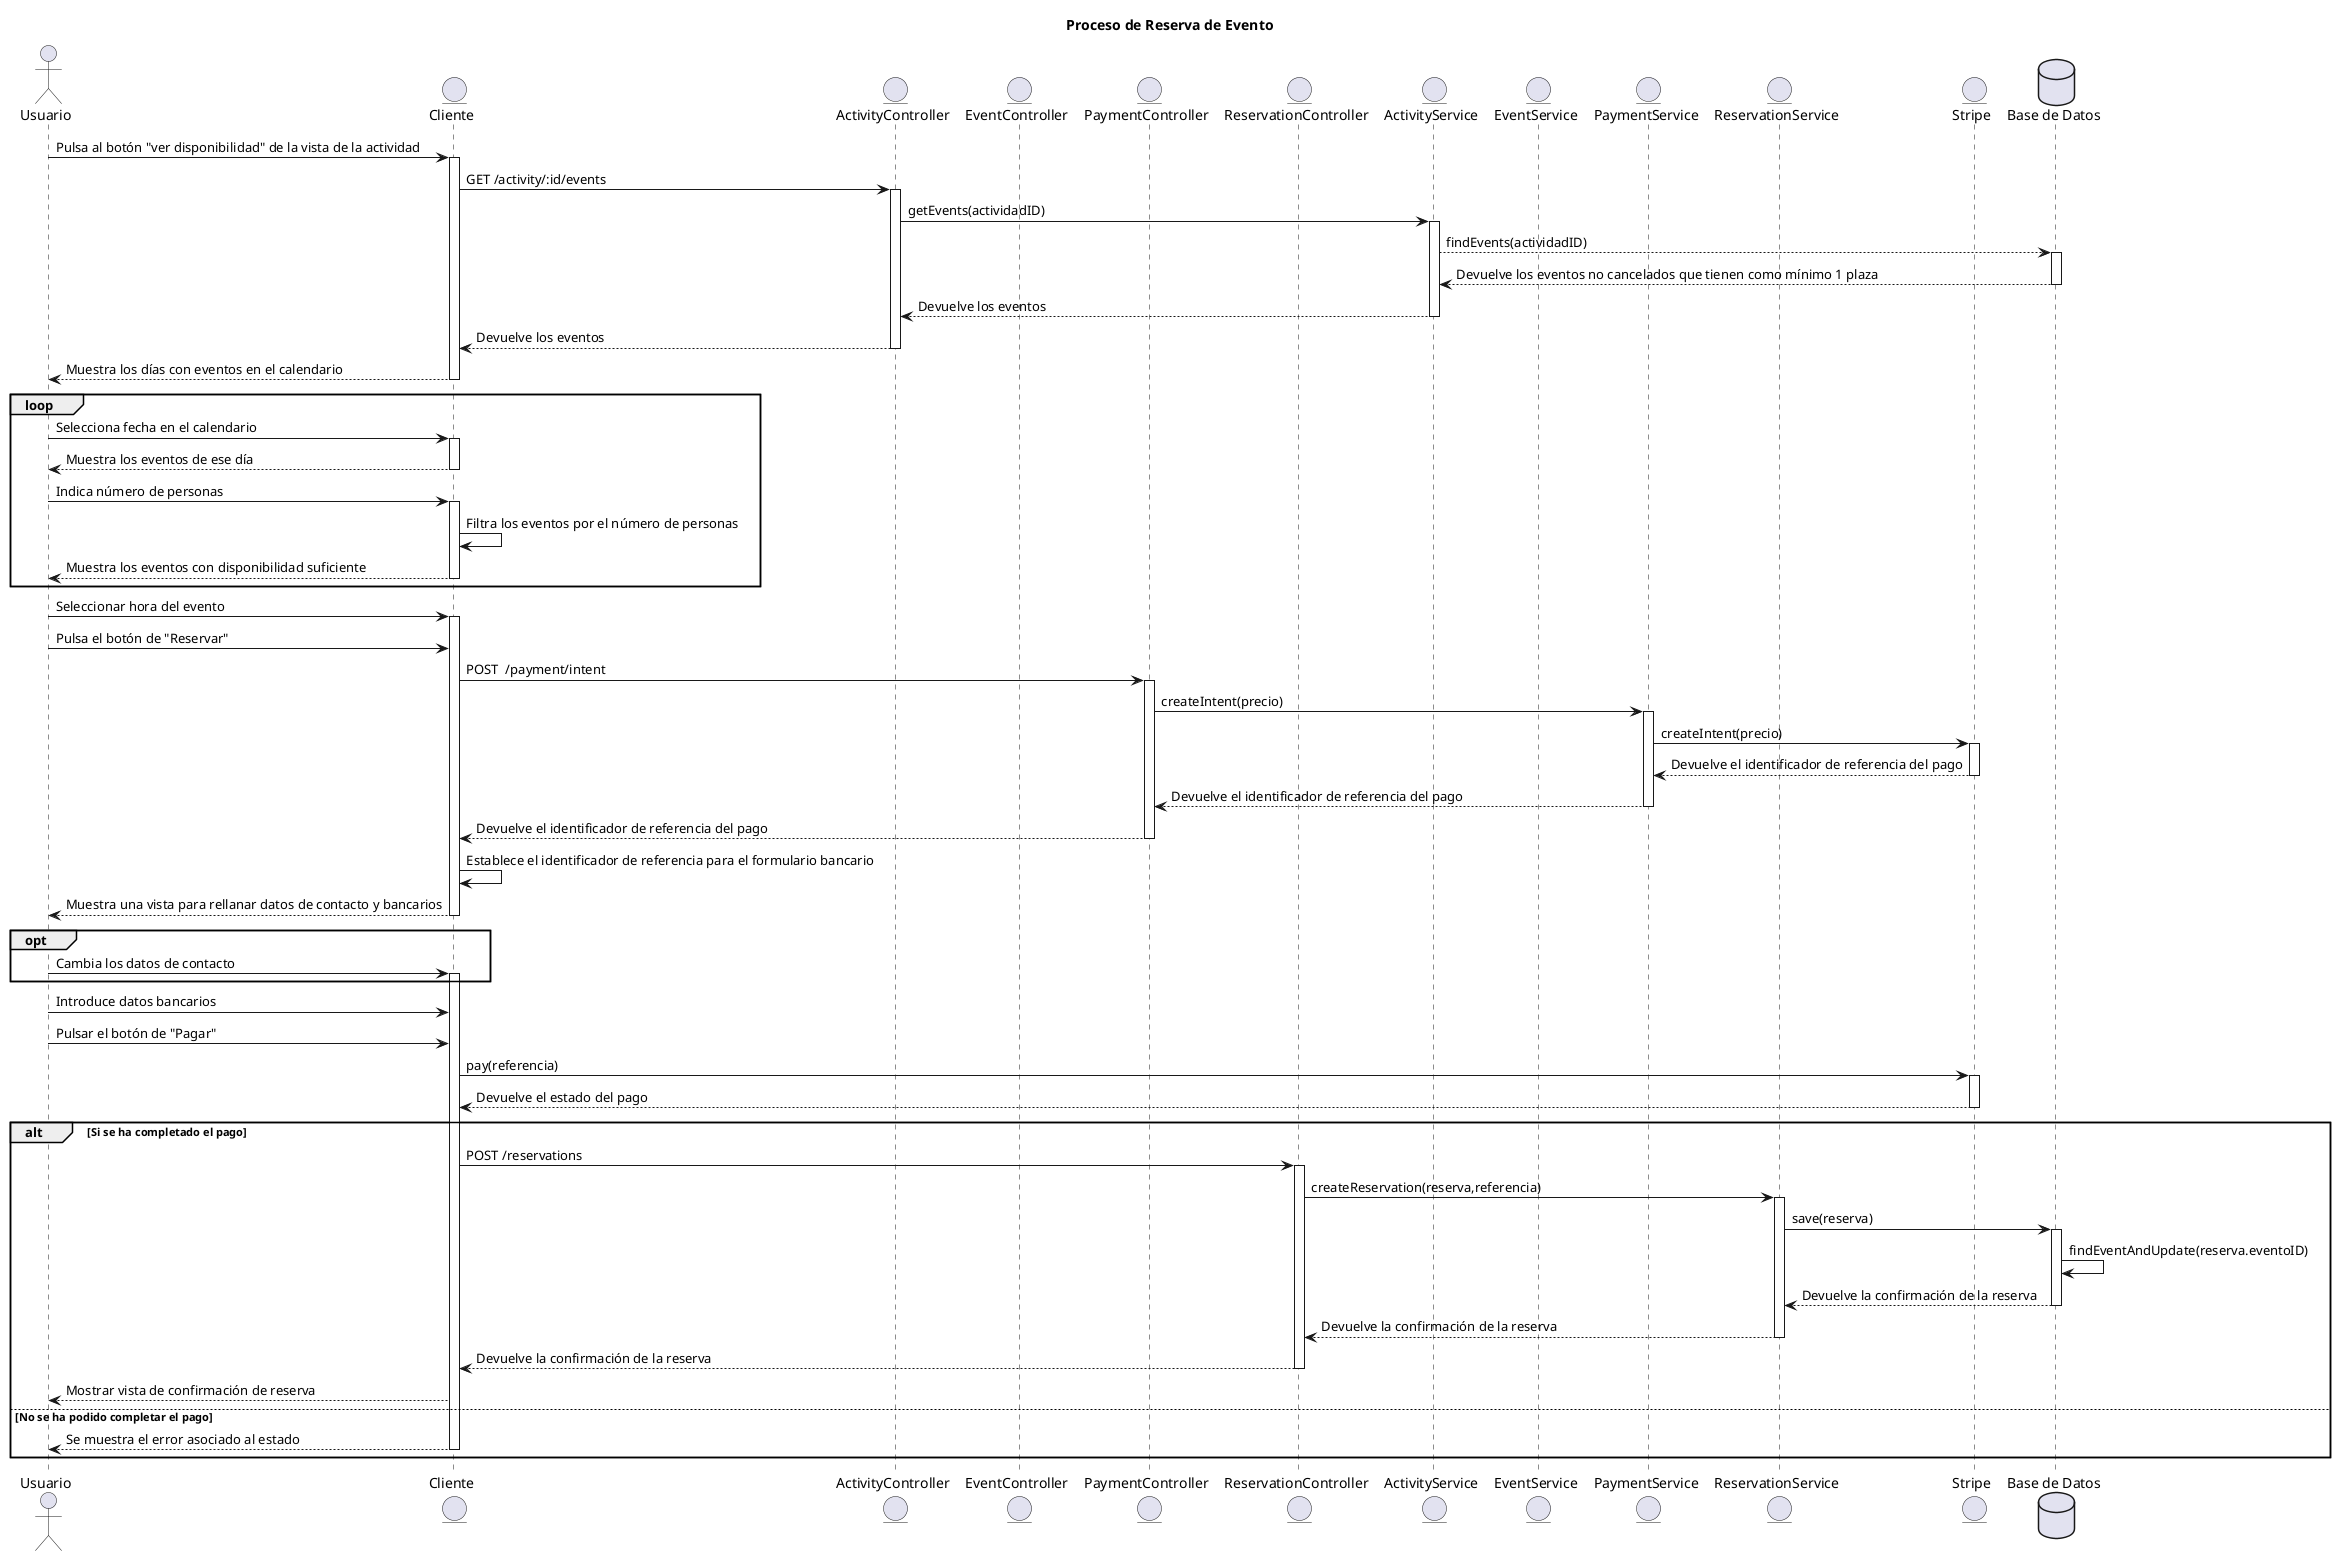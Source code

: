 @startuml
title Proceso de Reserva de Evento

actor Usuario
entity "Cliente" as Client
entity "ActivityController" as Controller
entity "EventController" as EventController
entity "PaymentController" as PaymentController
entity "ReservationController" as ReservationController
entity "ActivityService" as Service
entity "EventService" as EventService
entity "PaymentService" as PaymentService
entity "ReservationService" as ReservationService
entity "Stripe" as Stripe
database "Base de Datos" as DB

Usuario -> Client : Pulsa al botón "ver disponibilidad" de la vista de la actividad
activate Client
Client -> Controller : GET /activity/:id/events
activate Controller
Controller -> Service : getEvents(actividadID)
activate Service
Service --> DB : findEvents(actividadID)
activate DB
DB --> Service : Devuelve los eventos no cancelados que tienen como mínimo 1 plaza
deactivate DB
Service --> Controller : Devuelve los eventos
deactivate Service
Controller --> Client : Devuelve los eventos
deactivate Controller
Client --> Usuario : Muestra los días con eventos en el calendario
deactivate Client
loop
  Usuario -> Client : Selecciona fecha en el calendario
  activate Client
  Client --> Usuario : Muestra los eventos de ese día
  deactivate Client
  Usuario -> Client : Indica número de personas
  activate Client
  Client -> Client : Filtra los eventos por el número de personas
  Client --> Usuario : Muestra los eventos con disponibilidad suficiente
  deactivate Client
end
Usuario -> Client : Seleccionar hora del evento
activate Client
Usuario -> Client : Pulsa el botón de "Reservar"

  Client -> PaymentController : POST  /payment/intent
  activate PaymentController
  PaymentController -> PaymentService : createIntent(precio)
  activate PaymentService
  PaymentService -> Stripe : createIntent(precio)
  activate Stripe
  Stripe --> PaymentService : Devuelve el identificador de referencia del pago
  deactivate Stripe
  PaymentService --> PaymentController : Devuelve el identificador de referencia del pago
  deactivate PaymentService
  PaymentController --> Client : Devuelve el identificador de referencia del pago
  deactivate PaymentController
  Client -> Client : Establece el identificador de referencia para el formulario bancario
  Client --> Usuario : Muestra una vista para rellanar datos de contacto y bancarios
  deactivate Client
  opt
    Usuario -> Client : Cambia los datos de contacto
    activate Client
  end
  Usuario -> Client : Introduce datos bancarios
  Usuario -> Client : Pulsar el botón de "Pagar"
  Client -> Stripe : pay(referencia)
  activate Stripe
  Stripe --> Client : Devuelve el estado del pago
  deactivate Stripe
  alt Si se ha completado el pago
    Client -> ReservationController : POST /reservations
    activate ReservationController
    ReservationController -> ReservationService : createReservation(reserva,referencia)
    activate ReservationService
    ReservationService -> DB : save(reserva)
    activate DB
    DB -> DB : findEventAndUpdate(reserva.eventoID)
    DB --> ReservationService : Devuelve la confirmación de la reserva
    deactivate DB
    ReservationService --> ReservationController : Devuelve la confirmación de la reserva
    deactivate ReservationService
    ReservationController --> Client : Devuelve la confirmación de la reserva
    deactivate ReservationController
    Client --> Usuario : Mostrar vista de confirmación de reserva
  else No se ha podido completar el pago
    Client --> Usuario : Se muestra el error asociado al estado
    deactivate Client
end


@enduml
